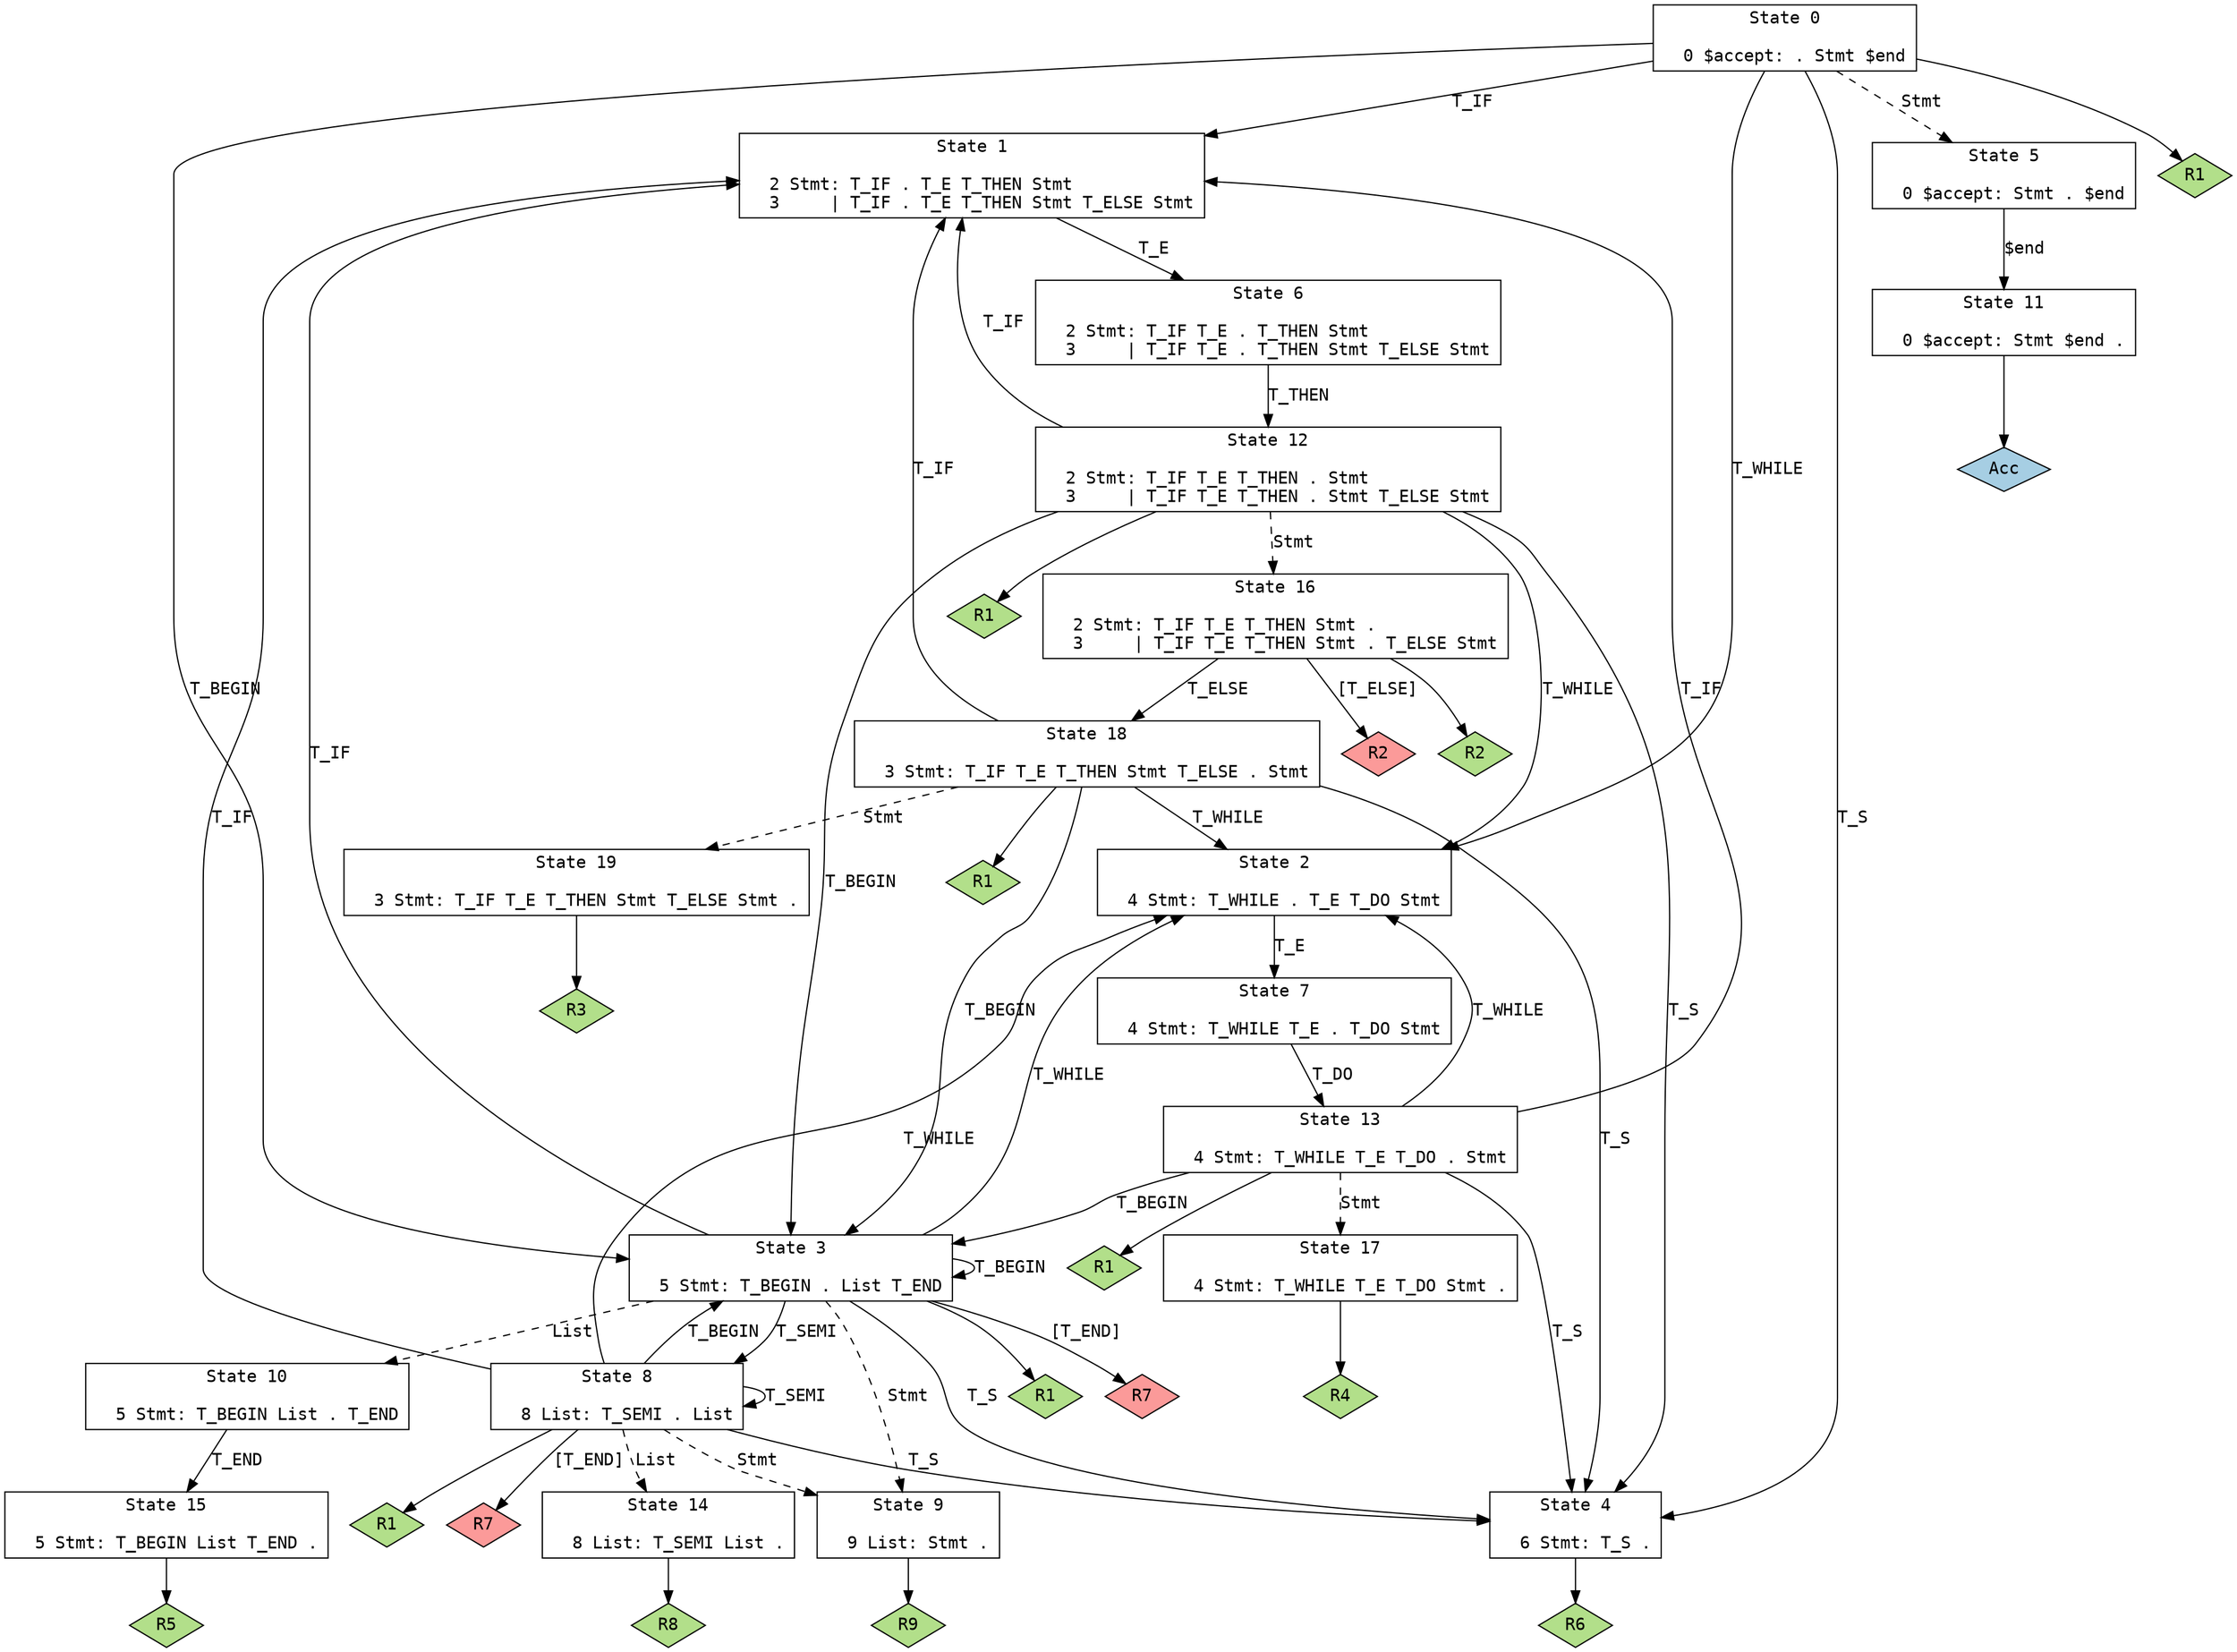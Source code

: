 // Generated by GNU Bison 3.5.1.
// Report bugs to <bug-bison@gnu.org>.
// Home page: <https://www.gnu.org/software/bison/>.

digraph "ass.y"
{
  node [fontname = courier, shape = box, colorscheme = paired6]
  edge [fontname = courier]

  0 [label="State 0\n\l  0 $accept: . Stmt $end\l"]
  0 -> 1 [style=solid label="T_IF"]
  0 -> 2 [style=solid label="T_WHILE"]
  0 -> 3 [style=solid label="T_BEGIN"]
  0 -> 4 [style=solid label="T_S"]
  0 -> 5 [style=dashed label="Stmt"]
  0 -> "0R1" [style=solid]
 "0R1" [label="R1", fillcolor=3, shape=diamond, style=filled]
  1 [label="State 1\n\l  2 Stmt: T_IF . T_E T_THEN Stmt\l  3     | T_IF . T_E T_THEN Stmt T_ELSE Stmt\l"]
  1 -> 6 [style=solid label="T_E"]
  2 [label="State 2\n\l  4 Stmt: T_WHILE . T_E T_DO Stmt\l"]
  2 -> 7 [style=solid label="T_E"]
  3 [label="State 3\n\l  5 Stmt: T_BEGIN . List T_END\l"]
  3 -> 1 [style=solid label="T_IF"]
  3 -> 2 [style=solid label="T_WHILE"]
  3 -> 3 [style=solid label="T_BEGIN"]
  3 -> 4 [style=solid label="T_S"]
  3 -> 8 [style=solid label="T_SEMI"]
  3 -> 9 [style=dashed label="Stmt"]
  3 -> 10 [style=dashed label="List"]
  3 -> "3R1" [style=solid]
 "3R1" [label="R1", fillcolor=3, shape=diamond, style=filled]
  3 -> "3R7d" [label="[T_END]", style=solid]
 "3R7d" [label="R7", fillcolor=5, shape=diamond, style=filled]
  4 [label="State 4\n\l  6 Stmt: T_S .\l"]
  4 -> "4R6" [style=solid]
 "4R6" [label="R6", fillcolor=3, shape=diamond, style=filled]
  5 [label="State 5\n\l  0 $accept: Stmt . $end\l"]
  5 -> 11 [style=solid label="$end"]
  6 [label="State 6\n\l  2 Stmt: T_IF T_E . T_THEN Stmt\l  3     | T_IF T_E . T_THEN Stmt T_ELSE Stmt\l"]
  6 -> 12 [style=solid label="T_THEN"]
  7 [label="State 7\n\l  4 Stmt: T_WHILE T_E . T_DO Stmt\l"]
  7 -> 13 [style=solid label="T_DO"]
  8 [label="State 8\n\l  8 List: T_SEMI . List\l"]
  8 -> 1 [style=solid label="T_IF"]
  8 -> 2 [style=solid label="T_WHILE"]
  8 -> 3 [style=solid label="T_BEGIN"]
  8 -> 4 [style=solid label="T_S"]
  8 -> 8 [style=solid label="T_SEMI"]
  8 -> 9 [style=dashed label="Stmt"]
  8 -> 14 [style=dashed label="List"]
  8 -> "8R1" [style=solid]
 "8R1" [label="R1", fillcolor=3, shape=diamond, style=filled]
  8 -> "8R7d" [label="[T_END]", style=solid]
 "8R7d" [label="R7", fillcolor=5, shape=diamond, style=filled]
  9 [label="State 9\n\l  9 List: Stmt .\l"]
  9 -> "9R9" [style=solid]
 "9R9" [label="R9", fillcolor=3, shape=diamond, style=filled]
  10 [label="State 10\n\l  5 Stmt: T_BEGIN List . T_END\l"]
  10 -> 15 [style=solid label="T_END"]
  11 [label="State 11\n\l  0 $accept: Stmt $end .\l"]
  11 -> "11R0" [style=solid]
 "11R0" [label="Acc", fillcolor=1, shape=diamond, style=filled]
  12 [label="State 12\n\l  2 Stmt: T_IF T_E T_THEN . Stmt\l  3     | T_IF T_E T_THEN . Stmt T_ELSE Stmt\l"]
  12 -> 1 [style=solid label="T_IF"]
  12 -> 2 [style=solid label="T_WHILE"]
  12 -> 3 [style=solid label="T_BEGIN"]
  12 -> 4 [style=solid label="T_S"]
  12 -> 16 [style=dashed label="Stmt"]
  12 -> "12R1" [style=solid]
 "12R1" [label="R1", fillcolor=3, shape=diamond, style=filled]
  13 [label="State 13\n\l  4 Stmt: T_WHILE T_E T_DO . Stmt\l"]
  13 -> 1 [style=solid label="T_IF"]
  13 -> 2 [style=solid label="T_WHILE"]
  13 -> 3 [style=solid label="T_BEGIN"]
  13 -> 4 [style=solid label="T_S"]
  13 -> 17 [style=dashed label="Stmt"]
  13 -> "13R1" [style=solid]
 "13R1" [label="R1", fillcolor=3, shape=diamond, style=filled]
  14 [label="State 14\n\l  8 List: T_SEMI List .\l"]
  14 -> "14R8" [style=solid]
 "14R8" [label="R8", fillcolor=3, shape=diamond, style=filled]
  15 [label="State 15\n\l  5 Stmt: T_BEGIN List T_END .\l"]
  15 -> "15R5" [style=solid]
 "15R5" [label="R5", fillcolor=3, shape=diamond, style=filled]
  16 [label="State 16\n\l  2 Stmt: T_IF T_E T_THEN Stmt .\l  3     | T_IF T_E T_THEN Stmt . T_ELSE Stmt\l"]
  16 -> 18 [style=solid label="T_ELSE"]
  16 -> "16R2d" [label="[T_ELSE]", style=solid]
 "16R2d" [label="R2", fillcolor=5, shape=diamond, style=filled]
  16 -> "16R2" [style=solid]
 "16R2" [label="R2", fillcolor=3, shape=diamond, style=filled]
  17 [label="State 17\n\l  4 Stmt: T_WHILE T_E T_DO Stmt .\l"]
  17 -> "17R4" [style=solid]
 "17R4" [label="R4", fillcolor=3, shape=diamond, style=filled]
  18 [label="State 18\n\l  3 Stmt: T_IF T_E T_THEN Stmt T_ELSE . Stmt\l"]
  18 -> 1 [style=solid label="T_IF"]
  18 -> 2 [style=solid label="T_WHILE"]
  18 -> 3 [style=solid label="T_BEGIN"]
  18 -> 4 [style=solid label="T_S"]
  18 -> 19 [style=dashed label="Stmt"]
  18 -> "18R1" [style=solid]
 "18R1" [label="R1", fillcolor=3, shape=diamond, style=filled]
  19 [label="State 19\n\l  3 Stmt: T_IF T_E T_THEN Stmt T_ELSE Stmt .\l"]
  19 -> "19R3" [style=solid]
 "19R3" [label="R3", fillcolor=3, shape=diamond, style=filled]
}
